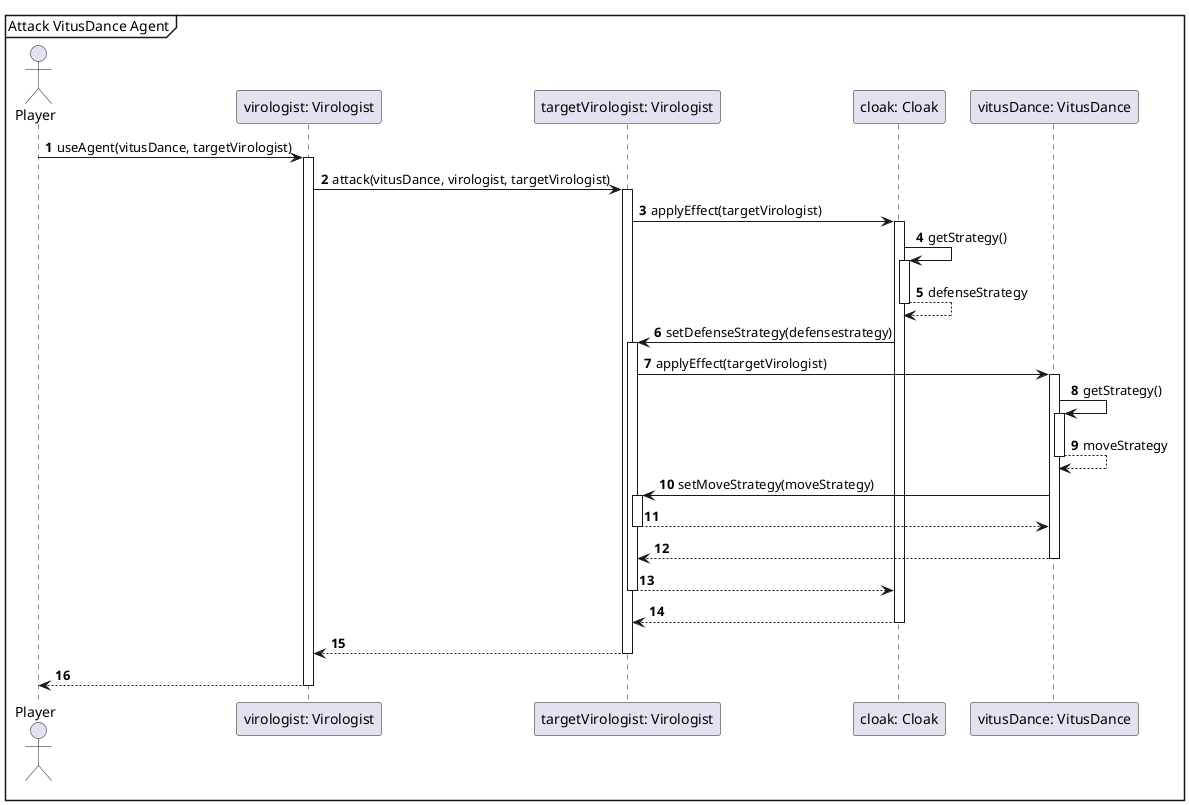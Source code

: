 @startuml
'https://plantuml.com/sequence-diagram

autonumber

mainframe Attack VitusDance Agent

actor Player

Player -> "virologist: Virologist"++: useAgent(vitusDance, targetVirologist)
"virologist: Virologist" -> "targetVirologist: Virologist"++: attack(vitusDance, virologist, targetVirologist)
"targetVirologist: Virologist" -> "cloak: Cloak"++ : applyEffect(targetVirologist)

"cloak: Cloak" -> "cloak: Cloak"++ : getStrategy()
"cloak: Cloak" --> "cloak: Cloak"-- : defenseStrategy

"cloak: Cloak" -> "targetVirologist: Virologist"++: setDefenseStrategy(defensestrategy)

"targetVirologist: Virologist" -> "vitusDance: VitusDance"++ : applyEffect(targetVirologist)

   "vitusDance: VitusDance" -> "vitusDance: VitusDance"++ : getStrategy()
   "vitusDance: VitusDance" --> "vitusDance: VitusDance"-- : moveStrategy

   "vitusDance: VitusDance" -> "targetVirologist: Virologist"++: setMoveStrategy(moveStrategy)
   "targetVirologist: Virologist" --> "vitusDance: VitusDance"--

   "vitusDance: VitusDance" --> "targetVirologist: Virologist"--


"targetVirologist: Virologist" --> "cloak: Cloak" --
"cloak: Cloak" --> "targetVirologist: Virologist" --


"targetVirologist: Virologist" --> "virologist: Virologist" --

"virologist: Virologist" --> Player --
@enduml